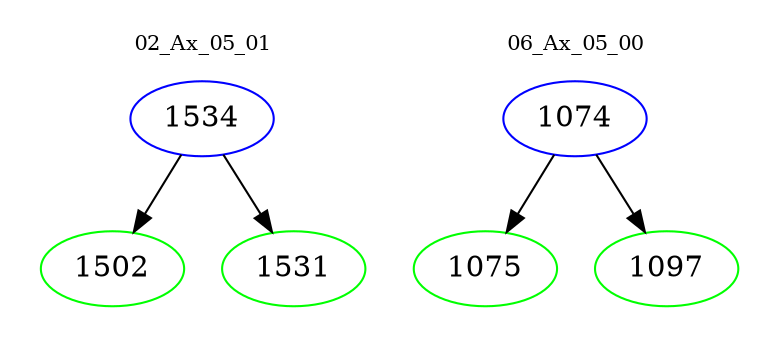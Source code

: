 digraph{
subgraph cluster_0 {
color = white
label = "02_Ax_05_01";
fontsize=10;
T0_1534 [label="1534", color="blue"]
T0_1534 -> T0_1502 [color="black"]
T0_1502 [label="1502", color="green"]
T0_1534 -> T0_1531 [color="black"]
T0_1531 [label="1531", color="green"]
}
subgraph cluster_1 {
color = white
label = "06_Ax_05_00";
fontsize=10;
T1_1074 [label="1074", color="blue"]
T1_1074 -> T1_1075 [color="black"]
T1_1075 [label="1075", color="green"]
T1_1074 -> T1_1097 [color="black"]
T1_1097 [label="1097", color="green"]
}
}
